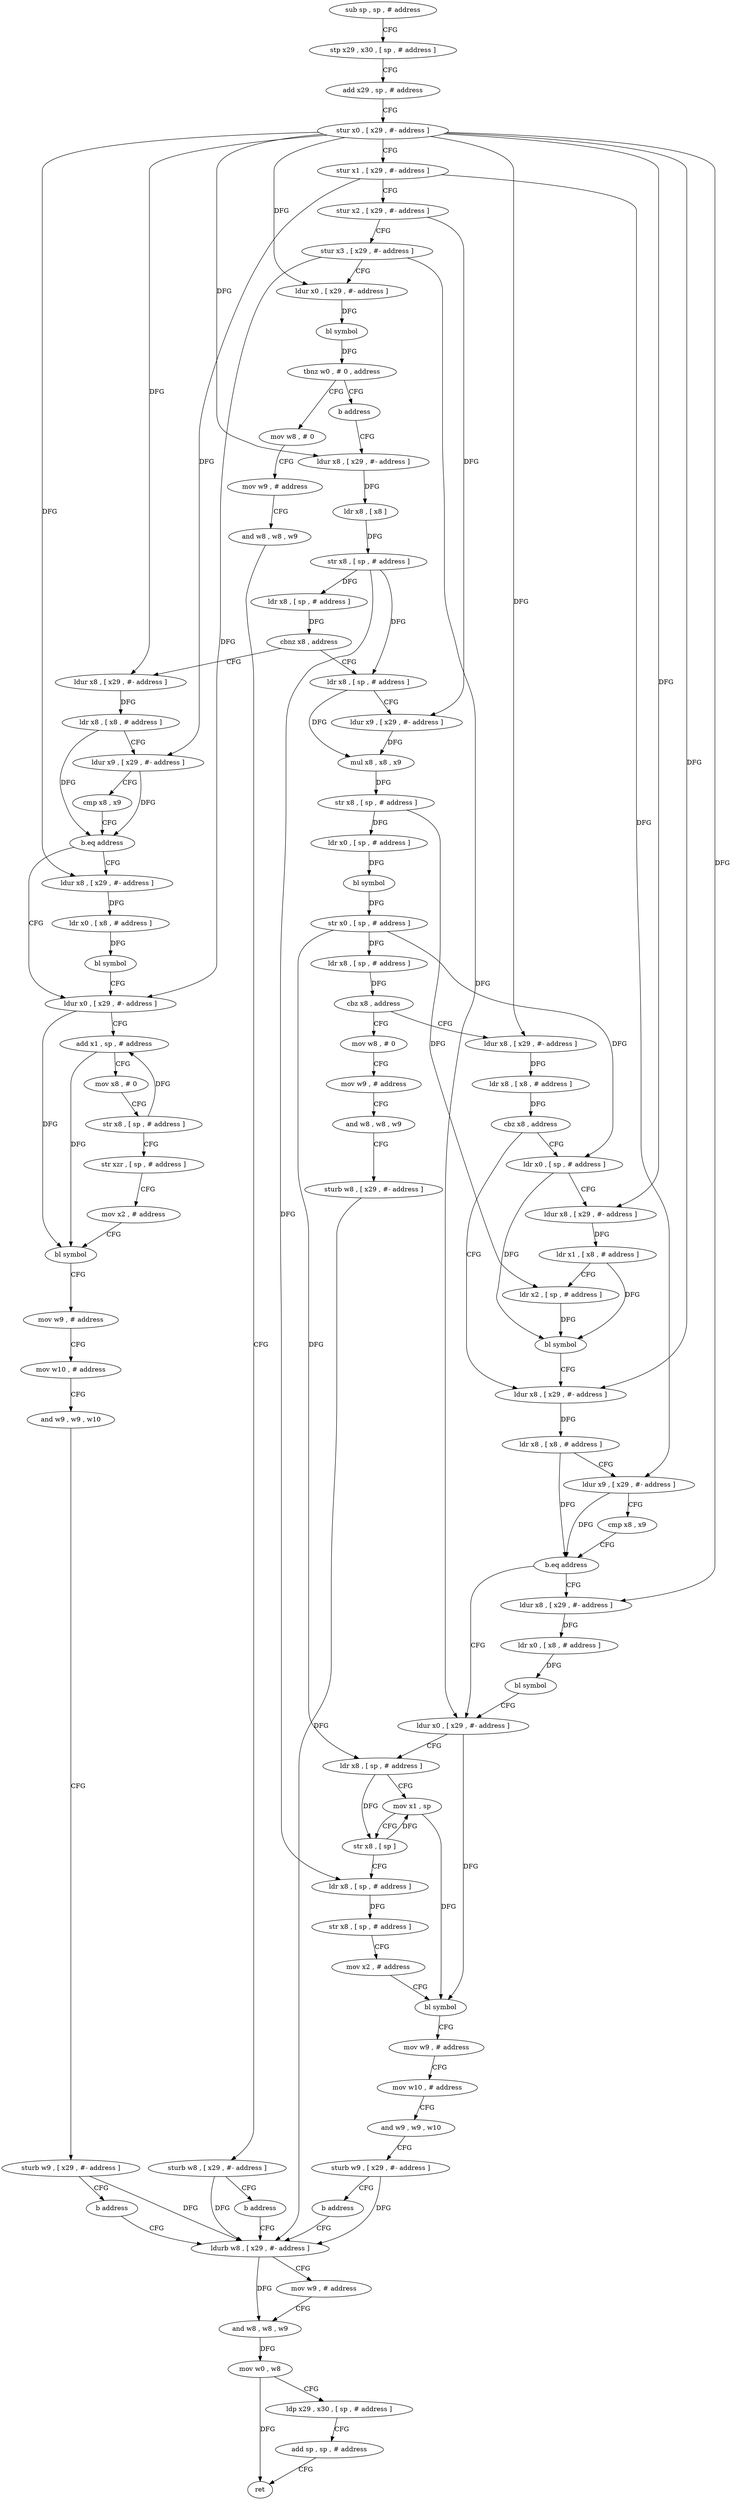 digraph "func" {
"218048" [label = "sub sp , sp , # address" ]
"218052" [label = "stp x29 , x30 , [ sp , # address ]" ]
"218056" [label = "add x29 , sp , # address" ]
"218060" [label = "stur x0 , [ x29 , #- address ]" ]
"218064" [label = "stur x1 , [ x29 , #- address ]" ]
"218068" [label = "stur x2 , [ x29 , #- address ]" ]
"218072" [label = "stur x3 , [ x29 , #- address ]" ]
"218076" [label = "ldur x0 , [ x29 , #- address ]" ]
"218080" [label = "bl symbol" ]
"218084" [label = "tbnz w0 , # 0 , address" ]
"218092" [label = "mov w8 , # 0" ]
"218088" [label = "b address" ]
"218096" [label = "mov w9 , # address" ]
"218100" [label = "and w8 , w8 , w9" ]
"218104" [label = "sturb w8 , [ x29 , #- address ]" ]
"218108" [label = "b address" ]
"218380" [label = "ldurb w8 , [ x29 , #- address ]" ]
"218112" [label = "ldur x8 , [ x29 , #- address ]" ]
"218384" [label = "mov w9 , # address" ]
"218388" [label = "and w8 , w8 , w9" ]
"218392" [label = "mov w0 , w8" ]
"218396" [label = "ldp x29 , x30 , [ sp , # address ]" ]
"218400" [label = "add sp , sp , # address" ]
"218404" [label = "ret" ]
"218116" [label = "ldr x8 , [ x8 ]" ]
"218120" [label = "str x8 , [ sp , # address ]" ]
"218124" [label = "ldr x8 , [ sp , # address ]" ]
"218128" [label = "cbnz x8 , address" ]
"218212" [label = "ldr x8 , [ sp , # address ]" ]
"218132" [label = "ldur x8 , [ x29 , #- address ]" ]
"218216" [label = "ldur x9 , [ x29 , #- address ]" ]
"218220" [label = "mul x8 , x8 , x9" ]
"218224" [label = "str x8 , [ sp , # address ]" ]
"218228" [label = "ldr x0 , [ sp , # address ]" ]
"218232" [label = "bl symbol" ]
"218236" [label = "str x0 , [ sp , # address ]" ]
"218240" [label = "ldr x8 , [ sp , # address ]" ]
"218244" [label = "cbz x8 , address" ]
"218364" [label = "mov w8 , # 0" ]
"218248" [label = "ldur x8 , [ x29 , #- address ]" ]
"218136" [label = "ldr x8 , [ x8 , # address ]" ]
"218140" [label = "ldur x9 , [ x29 , #- address ]" ]
"218144" [label = "cmp x8 , x9" ]
"218148" [label = "b.eq address" ]
"218164" [label = "ldur x0 , [ x29 , #- address ]" ]
"218152" [label = "ldur x8 , [ x29 , #- address ]" ]
"218368" [label = "mov w9 , # address" ]
"218372" [label = "and w8 , w8 , w9" ]
"218376" [label = "sturb w8 , [ x29 , #- address ]" ]
"218252" [label = "ldr x8 , [ x8 , # address ]" ]
"218256" [label = "cbz x8 , address" ]
"218280" [label = "ldur x8 , [ x29 , #- address ]" ]
"218260" [label = "ldr x0 , [ sp , # address ]" ]
"218168" [label = "add x1 , sp , # address" ]
"218172" [label = "mov x8 , # 0" ]
"218176" [label = "str x8 , [ sp , # address ]" ]
"218180" [label = "str xzr , [ sp , # address ]" ]
"218184" [label = "mov x2 , # address" ]
"218188" [label = "bl symbol" ]
"218192" [label = "mov w9 , # address" ]
"218196" [label = "mov w10 , # address" ]
"218200" [label = "and w9 , w9 , w10" ]
"218204" [label = "sturb w9 , [ x29 , #- address ]" ]
"218208" [label = "b address" ]
"218156" [label = "ldr x0 , [ x8 , # address ]" ]
"218160" [label = "bl symbol" ]
"218284" [label = "ldr x8 , [ x8 , # address ]" ]
"218288" [label = "ldur x9 , [ x29 , #- address ]" ]
"218292" [label = "cmp x8 , x9" ]
"218296" [label = "b.eq address" ]
"218312" [label = "ldur x0 , [ x29 , #- address ]" ]
"218300" [label = "ldur x8 , [ x29 , #- address ]" ]
"218264" [label = "ldur x8 , [ x29 , #- address ]" ]
"218268" [label = "ldr x1 , [ x8 , # address ]" ]
"218272" [label = "ldr x2 , [ sp , # address ]" ]
"218276" [label = "bl symbol" ]
"218316" [label = "ldr x8 , [ sp , # address ]" ]
"218320" [label = "mov x1 , sp" ]
"218324" [label = "str x8 , [ sp ]" ]
"218328" [label = "ldr x8 , [ sp , # address ]" ]
"218332" [label = "str x8 , [ sp , # address ]" ]
"218336" [label = "mov x2 , # address" ]
"218340" [label = "bl symbol" ]
"218344" [label = "mov w9 , # address" ]
"218348" [label = "mov w10 , # address" ]
"218352" [label = "and w9 , w9 , w10" ]
"218356" [label = "sturb w9 , [ x29 , #- address ]" ]
"218360" [label = "b address" ]
"218304" [label = "ldr x0 , [ x8 , # address ]" ]
"218308" [label = "bl symbol" ]
"218048" -> "218052" [ label = "CFG" ]
"218052" -> "218056" [ label = "CFG" ]
"218056" -> "218060" [ label = "CFG" ]
"218060" -> "218064" [ label = "CFG" ]
"218060" -> "218076" [ label = "DFG" ]
"218060" -> "218112" [ label = "DFG" ]
"218060" -> "218132" [ label = "DFG" ]
"218060" -> "218248" [ label = "DFG" ]
"218060" -> "218152" [ label = "DFG" ]
"218060" -> "218280" [ label = "DFG" ]
"218060" -> "218264" [ label = "DFG" ]
"218060" -> "218300" [ label = "DFG" ]
"218064" -> "218068" [ label = "CFG" ]
"218064" -> "218140" [ label = "DFG" ]
"218064" -> "218288" [ label = "DFG" ]
"218068" -> "218072" [ label = "CFG" ]
"218068" -> "218216" [ label = "DFG" ]
"218072" -> "218076" [ label = "CFG" ]
"218072" -> "218164" [ label = "DFG" ]
"218072" -> "218312" [ label = "DFG" ]
"218076" -> "218080" [ label = "DFG" ]
"218080" -> "218084" [ label = "DFG" ]
"218084" -> "218092" [ label = "CFG" ]
"218084" -> "218088" [ label = "CFG" ]
"218092" -> "218096" [ label = "CFG" ]
"218088" -> "218112" [ label = "CFG" ]
"218096" -> "218100" [ label = "CFG" ]
"218100" -> "218104" [ label = "CFG" ]
"218104" -> "218108" [ label = "CFG" ]
"218104" -> "218380" [ label = "DFG" ]
"218108" -> "218380" [ label = "CFG" ]
"218380" -> "218384" [ label = "CFG" ]
"218380" -> "218388" [ label = "DFG" ]
"218112" -> "218116" [ label = "DFG" ]
"218384" -> "218388" [ label = "CFG" ]
"218388" -> "218392" [ label = "DFG" ]
"218392" -> "218396" [ label = "CFG" ]
"218392" -> "218404" [ label = "DFG" ]
"218396" -> "218400" [ label = "CFG" ]
"218400" -> "218404" [ label = "CFG" ]
"218116" -> "218120" [ label = "DFG" ]
"218120" -> "218124" [ label = "DFG" ]
"218120" -> "218212" [ label = "DFG" ]
"218120" -> "218328" [ label = "DFG" ]
"218124" -> "218128" [ label = "DFG" ]
"218128" -> "218212" [ label = "CFG" ]
"218128" -> "218132" [ label = "CFG" ]
"218212" -> "218216" [ label = "CFG" ]
"218212" -> "218220" [ label = "DFG" ]
"218132" -> "218136" [ label = "DFG" ]
"218216" -> "218220" [ label = "DFG" ]
"218220" -> "218224" [ label = "DFG" ]
"218224" -> "218228" [ label = "DFG" ]
"218224" -> "218272" [ label = "DFG" ]
"218228" -> "218232" [ label = "DFG" ]
"218232" -> "218236" [ label = "DFG" ]
"218236" -> "218240" [ label = "DFG" ]
"218236" -> "218260" [ label = "DFG" ]
"218236" -> "218316" [ label = "DFG" ]
"218240" -> "218244" [ label = "DFG" ]
"218244" -> "218364" [ label = "CFG" ]
"218244" -> "218248" [ label = "CFG" ]
"218364" -> "218368" [ label = "CFG" ]
"218248" -> "218252" [ label = "DFG" ]
"218136" -> "218140" [ label = "CFG" ]
"218136" -> "218148" [ label = "DFG" ]
"218140" -> "218144" [ label = "CFG" ]
"218140" -> "218148" [ label = "DFG" ]
"218144" -> "218148" [ label = "CFG" ]
"218148" -> "218164" [ label = "CFG" ]
"218148" -> "218152" [ label = "CFG" ]
"218164" -> "218168" [ label = "CFG" ]
"218164" -> "218188" [ label = "DFG" ]
"218152" -> "218156" [ label = "DFG" ]
"218368" -> "218372" [ label = "CFG" ]
"218372" -> "218376" [ label = "CFG" ]
"218376" -> "218380" [ label = "DFG" ]
"218252" -> "218256" [ label = "DFG" ]
"218256" -> "218280" [ label = "CFG" ]
"218256" -> "218260" [ label = "CFG" ]
"218280" -> "218284" [ label = "DFG" ]
"218260" -> "218264" [ label = "CFG" ]
"218260" -> "218276" [ label = "DFG" ]
"218168" -> "218172" [ label = "CFG" ]
"218168" -> "218188" [ label = "DFG" ]
"218172" -> "218176" [ label = "CFG" ]
"218176" -> "218180" [ label = "CFG" ]
"218176" -> "218168" [ label = "DFG" ]
"218180" -> "218184" [ label = "CFG" ]
"218184" -> "218188" [ label = "CFG" ]
"218188" -> "218192" [ label = "CFG" ]
"218192" -> "218196" [ label = "CFG" ]
"218196" -> "218200" [ label = "CFG" ]
"218200" -> "218204" [ label = "CFG" ]
"218204" -> "218208" [ label = "CFG" ]
"218204" -> "218380" [ label = "DFG" ]
"218208" -> "218380" [ label = "CFG" ]
"218156" -> "218160" [ label = "DFG" ]
"218160" -> "218164" [ label = "CFG" ]
"218284" -> "218288" [ label = "CFG" ]
"218284" -> "218296" [ label = "DFG" ]
"218288" -> "218292" [ label = "CFG" ]
"218288" -> "218296" [ label = "DFG" ]
"218292" -> "218296" [ label = "CFG" ]
"218296" -> "218312" [ label = "CFG" ]
"218296" -> "218300" [ label = "CFG" ]
"218312" -> "218316" [ label = "CFG" ]
"218312" -> "218340" [ label = "DFG" ]
"218300" -> "218304" [ label = "DFG" ]
"218264" -> "218268" [ label = "DFG" ]
"218268" -> "218272" [ label = "CFG" ]
"218268" -> "218276" [ label = "DFG" ]
"218272" -> "218276" [ label = "DFG" ]
"218276" -> "218280" [ label = "CFG" ]
"218316" -> "218320" [ label = "CFG" ]
"218316" -> "218324" [ label = "DFG" ]
"218320" -> "218324" [ label = "CFG" ]
"218320" -> "218340" [ label = "DFG" ]
"218324" -> "218328" [ label = "CFG" ]
"218324" -> "218320" [ label = "DFG" ]
"218328" -> "218332" [ label = "DFG" ]
"218332" -> "218336" [ label = "CFG" ]
"218336" -> "218340" [ label = "CFG" ]
"218340" -> "218344" [ label = "CFG" ]
"218344" -> "218348" [ label = "CFG" ]
"218348" -> "218352" [ label = "CFG" ]
"218352" -> "218356" [ label = "CFG" ]
"218356" -> "218360" [ label = "CFG" ]
"218356" -> "218380" [ label = "DFG" ]
"218360" -> "218380" [ label = "CFG" ]
"218304" -> "218308" [ label = "DFG" ]
"218308" -> "218312" [ label = "CFG" ]
}
